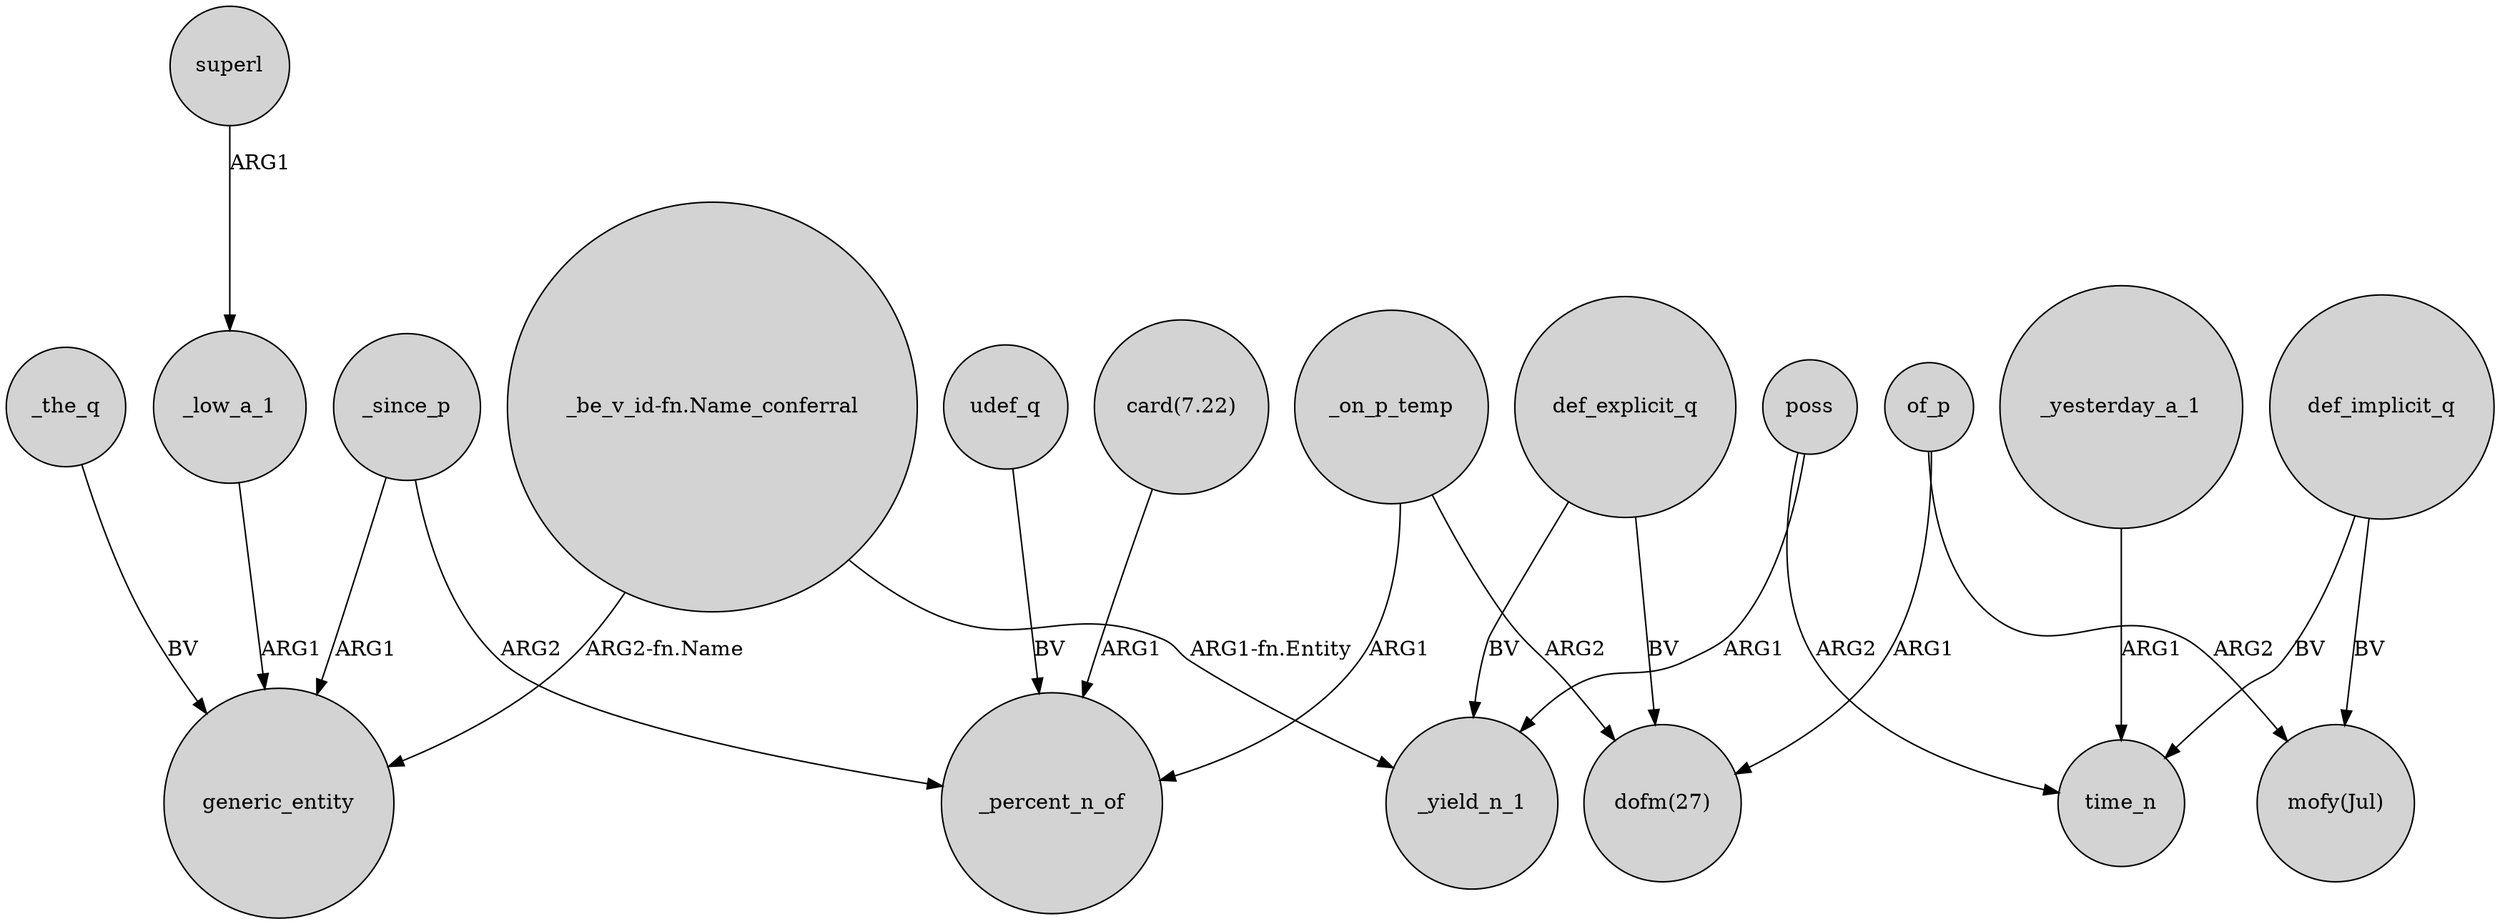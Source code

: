 digraph {
	node [shape=circle style=filled]
	"_be_v_id-fn.Name_conferral" -> generic_entity [label="ARG2-fn.Name"]
	superl -> _low_a_1 [label=ARG1]
	"card(7.22)" -> _percent_n_of [label=ARG1]
	_since_p -> generic_entity [label=ARG1]
	def_explicit_q -> "dofm(27)" [label=BV]
	def_implicit_q -> "mofy(Jul)" [label=BV]
	_yesterday_a_1 -> time_n [label=ARG1]
	of_p -> "dofm(27)" [label=ARG1]
	def_explicit_q -> _yield_n_1 [label=BV]
	_on_p_temp -> "dofm(27)" [label=ARG2]
	_low_a_1 -> generic_entity [label=ARG1]
	udef_q -> _percent_n_of [label=BV]
	_the_q -> generic_entity [label=BV]
	_on_p_temp -> _percent_n_of [label=ARG1]
	of_p -> "mofy(Jul)" [label=ARG2]
	_since_p -> _percent_n_of [label=ARG2]
	"_be_v_id-fn.Name_conferral" -> _yield_n_1 [label="ARG1-fn.Entity"]
	poss -> time_n [label=ARG2]
	poss -> _yield_n_1 [label=ARG1]
	def_implicit_q -> time_n [label=BV]
}
